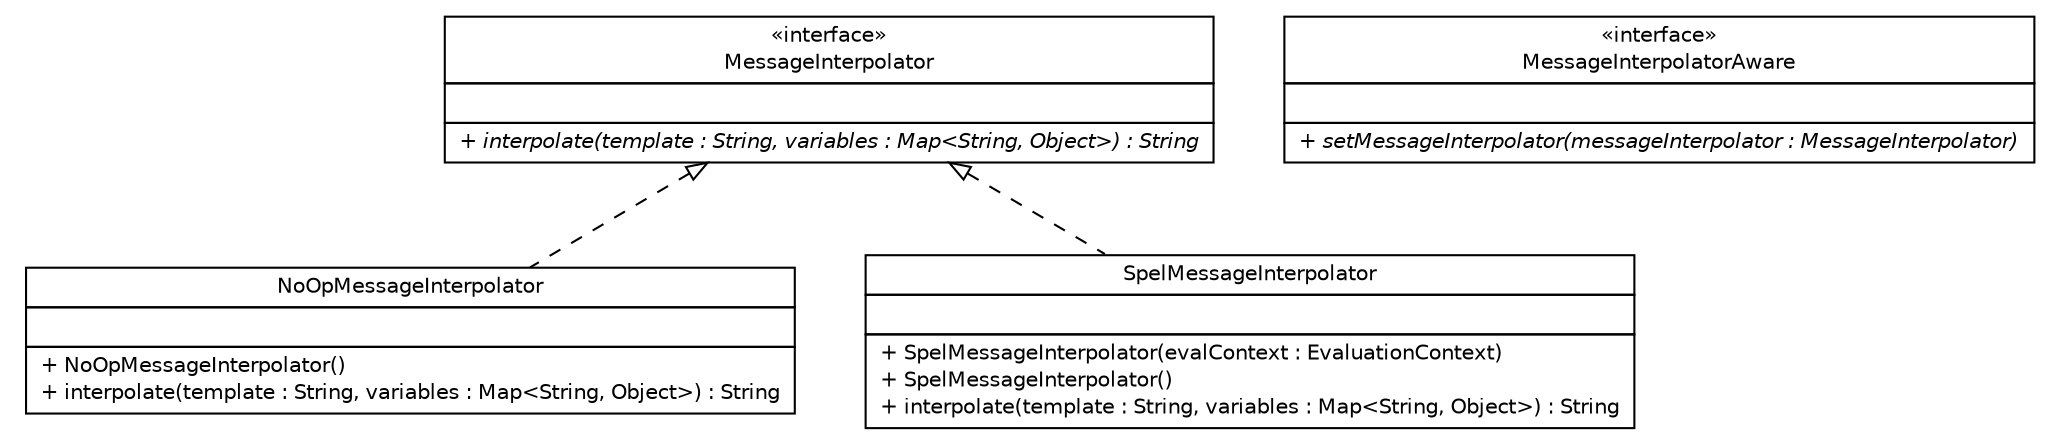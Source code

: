 #!/usr/local/bin/dot
#
# Class diagram 
# Generated by UMLGraph version R5_6-24-gf6e263 (http://www.umlgraph.org/)
#

digraph G {
	edge [fontname="Helvetica",fontsize=10,labelfontname="Helvetica",labelfontsize=10];
	node [fontname="Helvetica",fontsize=10,shape=plaintext];
	nodesep=0.25;
	ranksep=0.5;
	// cn.home1.oss.lib.common.msginterpolate.NoOpMessageInterpolator
	c105 [label=<<table title="cn.home1.oss.lib.common.msginterpolate.NoOpMessageInterpolator" border="0" cellborder="1" cellspacing="0" cellpadding="2" port="p" href="./NoOpMessageInterpolator.html">
		<tr><td><table border="0" cellspacing="0" cellpadding="1">
<tr><td align="center" balign="center"> NoOpMessageInterpolator </td></tr>
		</table></td></tr>
		<tr><td><table border="0" cellspacing="0" cellpadding="1">
<tr><td align="left" balign="left">  </td></tr>
		</table></td></tr>
		<tr><td><table border="0" cellspacing="0" cellpadding="1">
<tr><td align="left" balign="left"> + NoOpMessageInterpolator() </td></tr>
<tr><td align="left" balign="left"> + interpolate(template : String, variables : Map&lt;String, Object&gt;) : String </td></tr>
		</table></td></tr>
		</table>>, URL="./NoOpMessageInterpolator.html", fontname="Helvetica", fontcolor="black", fontsize=10.0];
	// cn.home1.oss.lib.common.msginterpolate.MessageInterpolator
	c106 [label=<<table title="cn.home1.oss.lib.common.msginterpolate.MessageInterpolator" border="0" cellborder="1" cellspacing="0" cellpadding="2" port="p" href="./MessageInterpolator.html">
		<tr><td><table border="0" cellspacing="0" cellpadding="1">
<tr><td align="center" balign="center"> &#171;interface&#187; </td></tr>
<tr><td align="center" balign="center"> MessageInterpolator </td></tr>
		</table></td></tr>
		<tr><td><table border="0" cellspacing="0" cellpadding="1">
<tr><td align="left" balign="left">  </td></tr>
		</table></td></tr>
		<tr><td><table border="0" cellspacing="0" cellpadding="1">
<tr><td align="left" balign="left"><font face="Helvetica-Oblique" point-size="10.0"> + interpolate(template : String, variables : Map&lt;String, Object&gt;) : String </font></td></tr>
		</table></td></tr>
		</table>>, URL="./MessageInterpolator.html", fontname="Helvetica", fontcolor="black", fontsize=10.0];
	// cn.home1.oss.lib.common.msginterpolate.MessageInterpolatorAware
	c107 [label=<<table title="cn.home1.oss.lib.common.msginterpolate.MessageInterpolatorAware" border="0" cellborder="1" cellspacing="0" cellpadding="2" port="p" href="./MessageInterpolatorAware.html">
		<tr><td><table border="0" cellspacing="0" cellpadding="1">
<tr><td align="center" balign="center"> &#171;interface&#187; </td></tr>
<tr><td align="center" balign="center"> MessageInterpolatorAware </td></tr>
		</table></td></tr>
		<tr><td><table border="0" cellspacing="0" cellpadding="1">
<tr><td align="left" balign="left">  </td></tr>
		</table></td></tr>
		<tr><td><table border="0" cellspacing="0" cellpadding="1">
<tr><td align="left" balign="left"><font face="Helvetica-Oblique" point-size="10.0"> + setMessageInterpolator(messageInterpolator : MessageInterpolator) </font></td></tr>
		</table></td></tr>
		</table>>, URL="./MessageInterpolatorAware.html", fontname="Helvetica", fontcolor="black", fontsize=10.0];
	// cn.home1.oss.lib.common.msginterpolate.SpelMessageInterpolator
	c108 [label=<<table title="cn.home1.oss.lib.common.msginterpolate.SpelMessageInterpolator" border="0" cellborder="1" cellspacing="0" cellpadding="2" port="p" href="./SpelMessageInterpolator.html">
		<tr><td><table border="0" cellspacing="0" cellpadding="1">
<tr><td align="center" balign="center"> SpelMessageInterpolator </td></tr>
		</table></td></tr>
		<tr><td><table border="0" cellspacing="0" cellpadding="1">
<tr><td align="left" balign="left">  </td></tr>
		</table></td></tr>
		<tr><td><table border="0" cellspacing="0" cellpadding="1">
<tr><td align="left" balign="left"> + SpelMessageInterpolator(evalContext : EvaluationContext) </td></tr>
<tr><td align="left" balign="left"> + SpelMessageInterpolator() </td></tr>
<tr><td align="left" balign="left"> + interpolate(template : String, variables : Map&lt;String, Object&gt;) : String </td></tr>
		</table></td></tr>
		</table>>, URL="./SpelMessageInterpolator.html", fontname="Helvetica", fontcolor="black", fontsize=10.0];
	//cn.home1.oss.lib.common.msginterpolate.NoOpMessageInterpolator implements cn.home1.oss.lib.common.msginterpolate.MessageInterpolator
	c106:p -> c105:p [dir=back,arrowtail=empty,style=dashed];
	//cn.home1.oss.lib.common.msginterpolate.SpelMessageInterpolator implements cn.home1.oss.lib.common.msginterpolate.MessageInterpolator
	c106:p -> c108:p [dir=back,arrowtail=empty,style=dashed];
}

